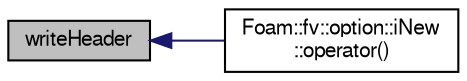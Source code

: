 digraph "writeHeader"
{
  bgcolor="transparent";
  edge [fontname="FreeSans",fontsize="10",labelfontname="FreeSans",labelfontsize="10"];
  node [fontname="FreeSans",fontsize="10",shape=record];
  rankdir="LR";
  Node1569 [label="writeHeader",height=0.2,width=0.4,color="black", fillcolor="grey75", style="filled", fontcolor="black"];
  Node1569 -> Node1570 [dir="back",color="midnightblue",fontsize="10",style="solid",fontname="FreeSans"];
  Node1570 [label="Foam::fv::option::iNew\l::operator()",height=0.2,width=0.4,color="black",URL="$a23450.html#aade9db5e363d52d9f47d6ae1f680d6f9"];
}

